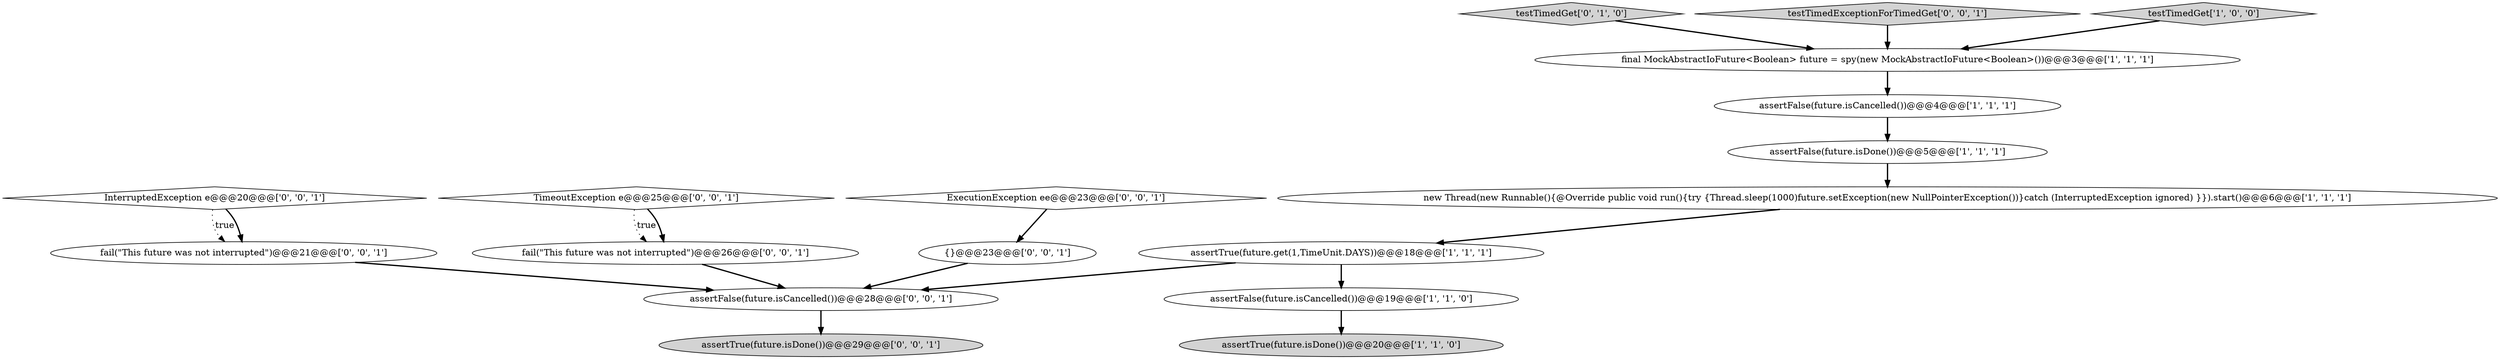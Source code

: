 digraph {
0 [style = filled, label = "assertFalse(future.isDone())@@@5@@@['1', '1', '1']", fillcolor = white, shape = ellipse image = "AAA0AAABBB1BBB"];
13 [style = filled, label = "ExecutionException ee@@@23@@@['0', '0', '1']", fillcolor = white, shape = diamond image = "AAA0AAABBB3BBB"];
5 [style = filled, label = "final MockAbstractIoFuture<Boolean> future = spy(new MockAbstractIoFuture<Boolean>())@@@3@@@['1', '1', '1']", fillcolor = white, shape = ellipse image = "AAA0AAABBB1BBB"];
7 [style = filled, label = "assertTrue(future.isDone())@@@20@@@['1', '1', '0']", fillcolor = lightgray, shape = ellipse image = "AAA0AAABBB1BBB"];
8 [style = filled, label = "testTimedGet['0', '1', '0']", fillcolor = lightgray, shape = diamond image = "AAA0AAABBB2BBB"];
3 [style = filled, label = "assertFalse(future.isCancelled())@@@4@@@['1', '1', '1']", fillcolor = white, shape = ellipse image = "AAA0AAABBB1BBB"];
12 [style = filled, label = "fail(\"This future was not interrupted\")@@@21@@@['0', '0', '1']", fillcolor = white, shape = ellipse image = "AAA0AAABBB3BBB"];
14 [style = filled, label = "assertTrue(future.isDone())@@@29@@@['0', '0', '1']", fillcolor = lightgray, shape = ellipse image = "AAA0AAABBB3BBB"];
16 [style = filled, label = "InterruptedException e@@@20@@@['0', '0', '1']", fillcolor = white, shape = diamond image = "AAA0AAABBB3BBB"];
17 [style = filled, label = "testTimedExceptionForTimedGet['0', '0', '1']", fillcolor = lightgray, shape = diamond image = "AAA0AAABBB3BBB"];
1 [style = filled, label = "assertFalse(future.isCancelled())@@@19@@@['1', '1', '0']", fillcolor = white, shape = ellipse image = "AAA0AAABBB1BBB"];
11 [style = filled, label = "TimeoutException e@@@25@@@['0', '0', '1']", fillcolor = white, shape = diamond image = "AAA0AAABBB3BBB"];
10 [style = filled, label = "assertFalse(future.isCancelled())@@@28@@@['0', '0', '1']", fillcolor = white, shape = ellipse image = "AAA0AAABBB3BBB"];
9 [style = filled, label = "fail(\"This future was not interrupted\")@@@26@@@['0', '0', '1']", fillcolor = white, shape = ellipse image = "AAA0AAABBB3BBB"];
6 [style = filled, label = "assertTrue(future.get(1,TimeUnit.DAYS))@@@18@@@['1', '1', '1']", fillcolor = white, shape = ellipse image = "AAA0AAABBB1BBB"];
15 [style = filled, label = "{}@@@23@@@['0', '0', '1']", fillcolor = white, shape = ellipse image = "AAA0AAABBB3BBB"];
2 [style = filled, label = "new Thread(new Runnable(){@Override public void run(){try {Thread.sleep(1000)future.setException(new NullPointerException())}catch (InterruptedException ignored) }}).start()@@@6@@@['1', '1', '1']", fillcolor = white, shape = ellipse image = "AAA0AAABBB1BBB"];
4 [style = filled, label = "testTimedGet['1', '0', '0']", fillcolor = lightgray, shape = diamond image = "AAA0AAABBB1BBB"];
5->3 [style = bold, label=""];
6->1 [style = bold, label=""];
17->5 [style = bold, label=""];
15->10 [style = bold, label=""];
12->10 [style = bold, label=""];
13->15 [style = bold, label=""];
16->12 [style = dotted, label="true"];
11->9 [style = dotted, label="true"];
9->10 [style = bold, label=""];
8->5 [style = bold, label=""];
11->9 [style = bold, label=""];
10->14 [style = bold, label=""];
1->7 [style = bold, label=""];
2->6 [style = bold, label=""];
4->5 [style = bold, label=""];
6->10 [style = bold, label=""];
16->12 [style = bold, label=""];
3->0 [style = bold, label=""];
0->2 [style = bold, label=""];
}
